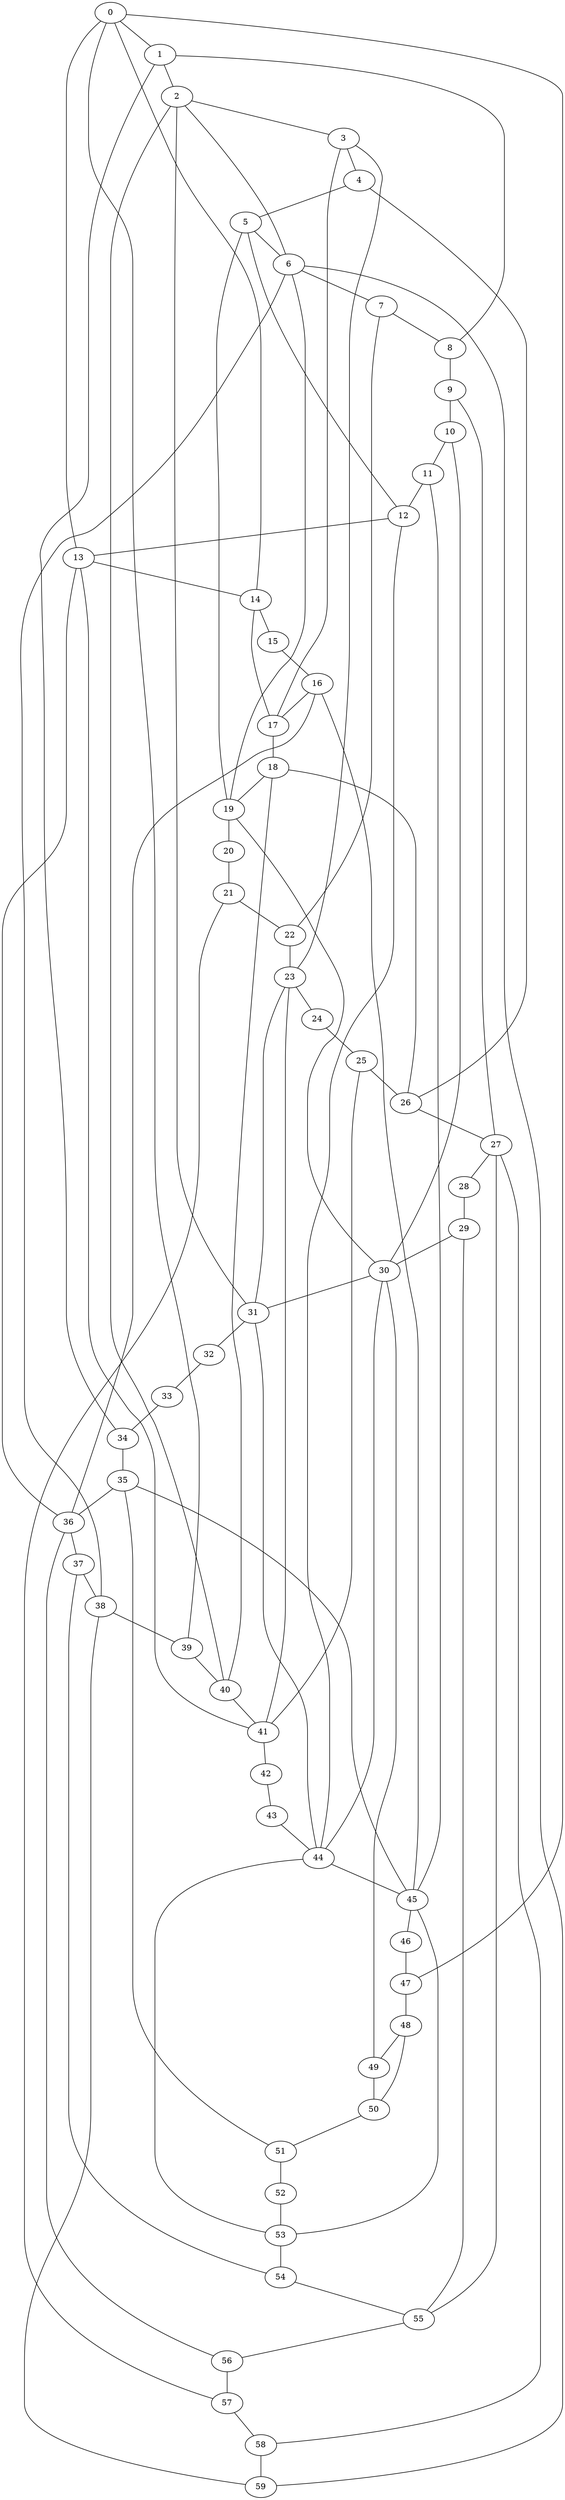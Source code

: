 
graph graphname {
    0 -- 1
0 -- 47
0 -- 14
0 -- 13
0 -- 39
1 -- 2
1 -- 34
1 -- 8
2 -- 3
2 -- 6
2 -- 31
2 -- 40
3 -- 4
3 -- 17
3 -- 23
4 -- 5
4 -- 26
5 -- 6
5 -- 12
5 -- 19
6 -- 7
6 -- 59
6 -- 19
6 -- 38
7 -- 8
7 -- 22
8 -- 9
9 -- 10
9 -- 27
10 -- 11
10 -- 30
11 -- 12
11 -- 45
12 -- 13
12 -- 44
13 -- 14
13 -- 41
13 -- 36
14 -- 15
14 -- 17
15 -- 16
16 -- 17
16 -- 36
16 -- 45
17 -- 18
18 -- 19
18 -- 26
18 -- 40
19 -- 20
19 -- 30
20 -- 21
21 -- 22
21 -- 57
22 -- 23
23 -- 24
23 -- 31
23 -- 41
24 -- 25
25 -- 26
25 -- 41
26 -- 27
27 -- 28
27 -- 55
27 -- 58
28 -- 29
29 -- 30
29 -- 55
30 -- 31
30 -- 49
30 -- 44
31 -- 32
31 -- 44
32 -- 33
33 -- 34
34 -- 35
35 -- 36
35 -- 45
35 -- 51
36 -- 37
36 -- 56
37 -- 38
37 -- 54
38 -- 39
38 -- 59
39 -- 40
40 -- 41
41 -- 42
42 -- 43
43 -- 44
44 -- 45
44 -- 53
45 -- 46
45 -- 53
46 -- 47
47 -- 48
48 -- 49
48 -- 50
49 -- 50
50 -- 51
51 -- 52
52 -- 53
53 -- 54
54 -- 55
55 -- 56
56 -- 57
57 -- 58
58 -- 59

}

